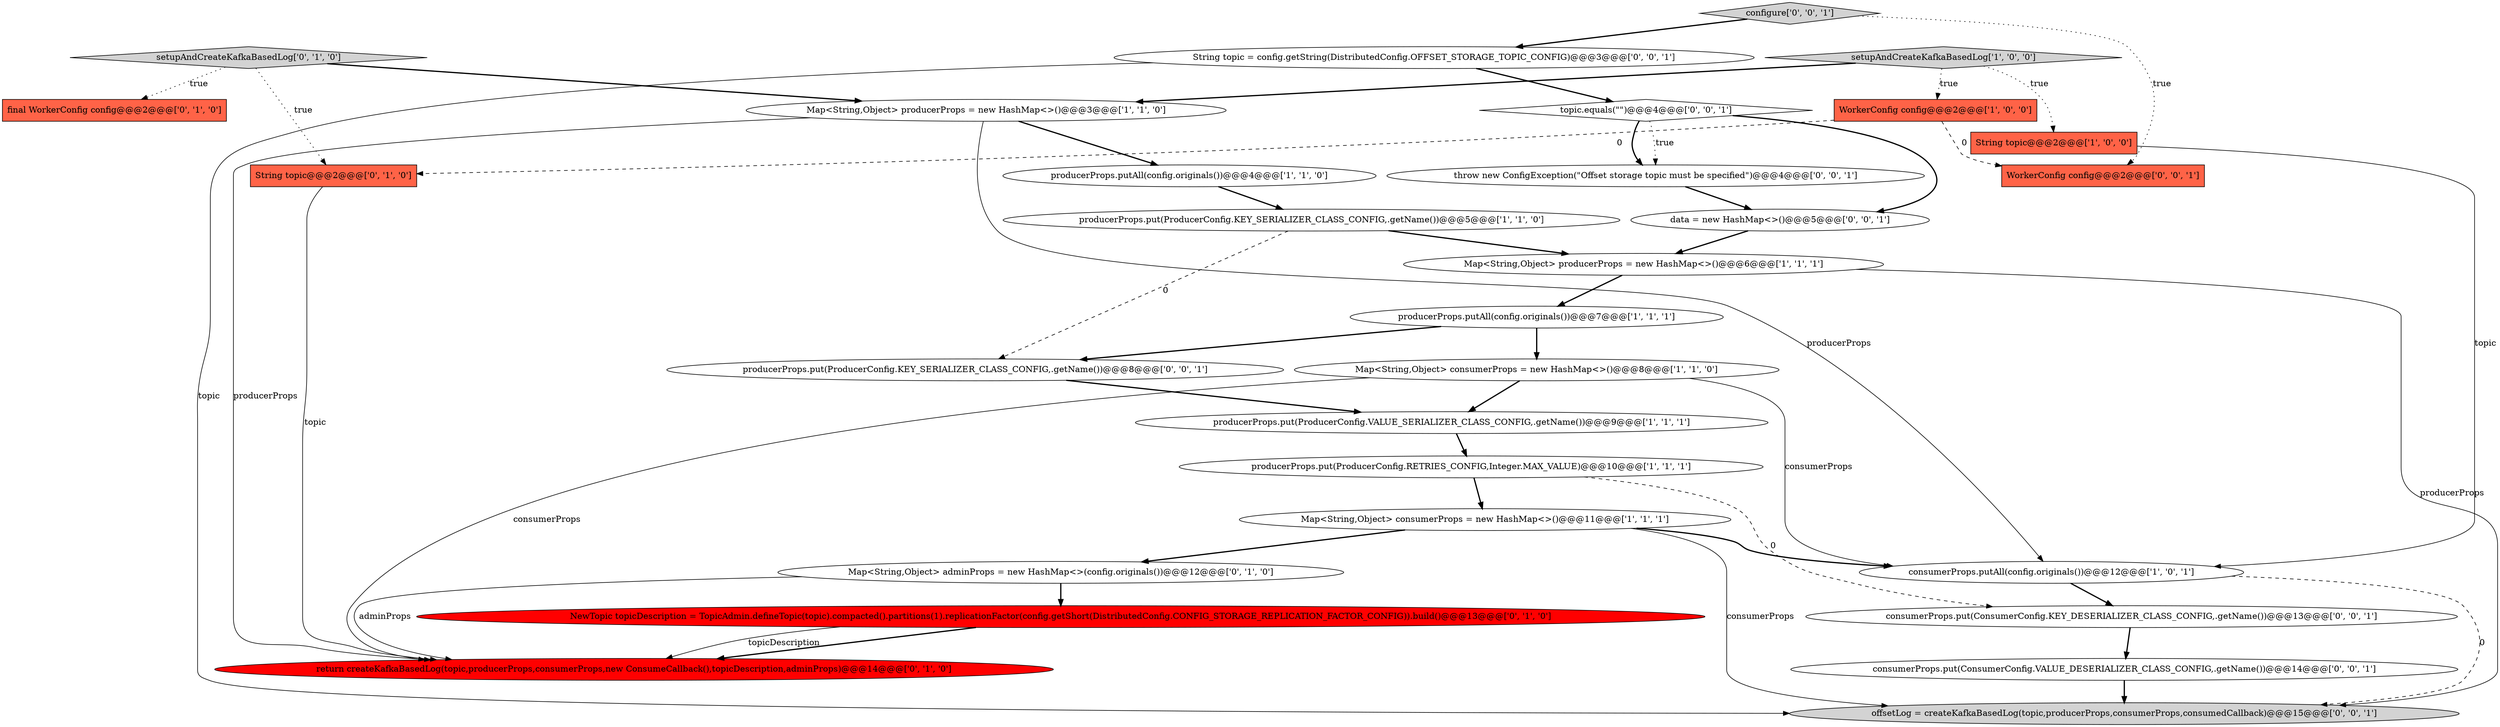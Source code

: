digraph {
10 [style = filled, label = "producerProps.putAll(config.originals())@@@7@@@['1', '1', '1']", fillcolor = white, shape = ellipse image = "AAA0AAABBB1BBB"];
9 [style = filled, label = "producerProps.put(ProducerConfig.RETRIES_CONFIG,Integer.MAX_VALUE)@@@10@@@['1', '1', '1']", fillcolor = white, shape = ellipse image = "AAA0AAABBB1BBB"];
14 [style = filled, label = "Map<String,Object> adminProps = new HashMap<>(config.originals())@@@12@@@['0', '1', '0']", fillcolor = white, shape = ellipse image = "AAA0AAABBB2BBB"];
11 [style = filled, label = "producerProps.putAll(config.originals())@@@4@@@['1', '1', '0']", fillcolor = white, shape = ellipse image = "AAA0AAABBB1BBB"];
25 [style = filled, label = "topic.equals(\"\")@@@4@@@['0', '0', '1']", fillcolor = white, shape = diamond image = "AAA0AAABBB3BBB"];
16 [style = filled, label = "final WorkerConfig config@@@2@@@['0', '1', '0']", fillcolor = tomato, shape = box image = "AAA0AAABBB2BBB"];
21 [style = filled, label = "consumerProps.put(ConsumerConfig.VALUE_DESERIALIZER_CLASS_CONFIG,.getName())@@@14@@@['0', '0', '1']", fillcolor = white, shape = ellipse image = "AAA0AAABBB3BBB"];
1 [style = filled, label = "producerProps.put(ProducerConfig.KEY_SERIALIZER_CLASS_CONFIG,.getName())@@@5@@@['1', '1', '0']", fillcolor = white, shape = ellipse image = "AAA0AAABBB1BBB"];
4 [style = filled, label = "Map<String,Object> consumerProps = new HashMap<>()@@@8@@@['1', '1', '0']", fillcolor = white, shape = ellipse image = "AAA0AAABBB1BBB"];
27 [style = filled, label = "WorkerConfig config@@@2@@@['0', '0', '1']", fillcolor = tomato, shape = box image = "AAA0AAABBB3BBB"];
13 [style = filled, label = "NewTopic topicDescription = TopicAdmin.defineTopic(topic).compacted().partitions(1).replicationFactor(config.getShort(DistributedConfig.CONFIG_STORAGE_REPLICATION_FACTOR_CONFIG)).build()@@@13@@@['0', '1', '0']", fillcolor = red, shape = ellipse image = "AAA1AAABBB2BBB"];
8 [style = filled, label = "WorkerConfig config@@@2@@@['1', '0', '0']", fillcolor = tomato, shape = box image = "AAA1AAABBB1BBB"];
28 [style = filled, label = "String topic = config.getString(DistributedConfig.OFFSET_STORAGE_TOPIC_CONFIG)@@@3@@@['0', '0', '1']", fillcolor = white, shape = ellipse image = "AAA0AAABBB3BBB"];
18 [style = filled, label = "String topic@@@2@@@['0', '1', '0']", fillcolor = tomato, shape = box image = "AAA1AAABBB2BBB"];
12 [style = filled, label = "producerProps.put(ProducerConfig.VALUE_SERIALIZER_CLASS_CONFIG,.getName())@@@9@@@['1', '1', '1']", fillcolor = white, shape = ellipse image = "AAA0AAABBB1BBB"];
2 [style = filled, label = "Map<String,Object> consumerProps = new HashMap<>()@@@11@@@['1', '1', '1']", fillcolor = white, shape = ellipse image = "AAA0AAABBB1BBB"];
17 [style = filled, label = "setupAndCreateKafkaBasedLog['0', '1', '0']", fillcolor = lightgray, shape = diamond image = "AAA0AAABBB2BBB"];
26 [style = filled, label = "offsetLog = createKafkaBasedLog(topic,producerProps,consumerProps,consumedCallback)@@@15@@@['0', '0', '1']", fillcolor = lightgray, shape = ellipse image = "AAA0AAABBB3BBB"];
7 [style = filled, label = "setupAndCreateKafkaBasedLog['1', '0', '0']", fillcolor = lightgray, shape = diamond image = "AAA0AAABBB1BBB"];
5 [style = filled, label = "consumerProps.putAll(config.originals())@@@12@@@['1', '0', '1']", fillcolor = white, shape = ellipse image = "AAA0AAABBB1BBB"];
3 [style = filled, label = "Map<String,Object> producerProps = new HashMap<>()@@@3@@@['1', '1', '0']", fillcolor = white, shape = ellipse image = "AAA0AAABBB1BBB"];
0 [style = filled, label = "String topic@@@2@@@['1', '0', '0']", fillcolor = tomato, shape = box image = "AAA0AAABBB1BBB"];
15 [style = filled, label = "return createKafkaBasedLog(topic,producerProps,consumerProps,new ConsumeCallback(),topicDescription,adminProps)@@@14@@@['0', '1', '0']", fillcolor = red, shape = ellipse image = "AAA1AAABBB2BBB"];
23 [style = filled, label = "configure['0', '0', '1']", fillcolor = lightgray, shape = diamond image = "AAA0AAABBB3BBB"];
19 [style = filled, label = "producerProps.put(ProducerConfig.KEY_SERIALIZER_CLASS_CONFIG,.getName())@@@8@@@['0', '0', '1']", fillcolor = white, shape = ellipse image = "AAA0AAABBB3BBB"];
20 [style = filled, label = "consumerProps.put(ConsumerConfig.KEY_DESERIALIZER_CLASS_CONFIG,.getName())@@@13@@@['0', '0', '1']", fillcolor = white, shape = ellipse image = "AAA0AAABBB3BBB"];
22 [style = filled, label = "throw new ConfigException(\"Offset storage topic must be specified\")@@@4@@@['0', '0', '1']", fillcolor = white, shape = ellipse image = "AAA0AAABBB3BBB"];
6 [style = filled, label = "Map<String,Object> producerProps = new HashMap<>()@@@6@@@['1', '1', '1']", fillcolor = white, shape = ellipse image = "AAA0AAABBB1BBB"];
24 [style = filled, label = "data = new HashMap<>()@@@5@@@['0', '0', '1']", fillcolor = white, shape = ellipse image = "AAA0AAABBB3BBB"];
9->20 [style = dashed, label="0"];
0->5 [style = solid, label="topic"];
6->26 [style = solid, label="producerProps"];
25->22 [style = bold, label=""];
19->12 [style = bold, label=""];
11->1 [style = bold, label=""];
9->2 [style = bold, label=""];
5->20 [style = bold, label=""];
17->18 [style = dotted, label="true"];
5->26 [style = dashed, label="0"];
28->26 [style = solid, label="topic"];
10->19 [style = bold, label=""];
18->15 [style = solid, label="topic"];
1->19 [style = dashed, label="0"];
2->26 [style = solid, label="consumerProps"];
3->11 [style = bold, label=""];
4->5 [style = solid, label="consumerProps"];
4->15 [style = solid, label="consumerProps"];
7->0 [style = dotted, label="true"];
12->9 [style = bold, label=""];
7->3 [style = bold, label=""];
20->21 [style = bold, label=""];
23->28 [style = bold, label=""];
17->16 [style = dotted, label="true"];
25->24 [style = bold, label=""];
21->26 [style = bold, label=""];
1->6 [style = bold, label=""];
6->10 [style = bold, label=""];
2->14 [style = bold, label=""];
23->27 [style = dotted, label="true"];
25->22 [style = dotted, label="true"];
10->4 [style = bold, label=""];
3->15 [style = solid, label="producerProps"];
4->12 [style = bold, label=""];
17->3 [style = bold, label=""];
28->25 [style = bold, label=""];
8->18 [style = dashed, label="0"];
8->27 [style = dashed, label="0"];
13->15 [style = bold, label=""];
13->15 [style = solid, label="topicDescription"];
14->13 [style = bold, label=""];
14->15 [style = solid, label="adminProps"];
22->24 [style = bold, label=""];
24->6 [style = bold, label=""];
7->8 [style = dotted, label="true"];
3->5 [style = solid, label="producerProps"];
2->5 [style = bold, label=""];
}
